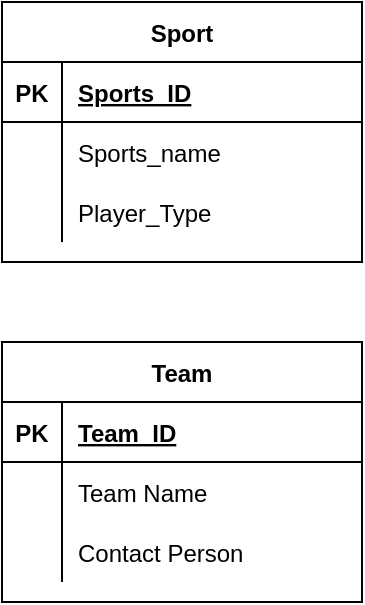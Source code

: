 <mxfile version="20.3.0" type="device"><diagram id="uSOoXHXPkZgakDW4Szpo" name="Page-1"><mxGraphModel dx="626" dy="425" grid="1" gridSize="10" guides="1" tooltips="1" connect="1" arrows="1" fold="1" page="1" pageScale="1" pageWidth="850" pageHeight="1100" math="0" shadow="0"><root><mxCell id="0"/><mxCell id="1" parent="0"/><mxCell id="U_4BdjpxmSJrdl3V7Xwv-1" value="Sport" style="shape=table;startSize=30;container=1;collapsible=1;childLayout=tableLayout;fixedRows=1;rowLines=0;fontStyle=1;align=center;resizeLast=1;" vertex="1" parent="1"><mxGeometry x="90" y="30" width="180" height="130" as="geometry"/></mxCell><mxCell id="U_4BdjpxmSJrdl3V7Xwv-2" value="" style="shape=tableRow;horizontal=0;startSize=0;swimlaneHead=0;swimlaneBody=0;fillColor=none;collapsible=0;dropTarget=0;points=[[0,0.5],[1,0.5]];portConstraint=eastwest;top=0;left=0;right=0;bottom=1;" vertex="1" parent="U_4BdjpxmSJrdl3V7Xwv-1"><mxGeometry y="30" width="180" height="30" as="geometry"/></mxCell><mxCell id="U_4BdjpxmSJrdl3V7Xwv-3" value="PK" style="shape=partialRectangle;connectable=0;fillColor=none;top=0;left=0;bottom=0;right=0;fontStyle=1;overflow=hidden;" vertex="1" parent="U_4BdjpxmSJrdl3V7Xwv-2"><mxGeometry width="30" height="30" as="geometry"><mxRectangle width="30" height="30" as="alternateBounds"/></mxGeometry></mxCell><mxCell id="U_4BdjpxmSJrdl3V7Xwv-4" value="Sports_ID" style="shape=partialRectangle;connectable=0;fillColor=none;top=0;left=0;bottom=0;right=0;align=left;spacingLeft=6;fontStyle=5;overflow=hidden;" vertex="1" parent="U_4BdjpxmSJrdl3V7Xwv-2"><mxGeometry x="30" width="150" height="30" as="geometry"><mxRectangle width="150" height="30" as="alternateBounds"/></mxGeometry></mxCell><mxCell id="U_4BdjpxmSJrdl3V7Xwv-5" value="" style="shape=tableRow;horizontal=0;startSize=0;swimlaneHead=0;swimlaneBody=0;fillColor=none;collapsible=0;dropTarget=0;points=[[0,0.5],[1,0.5]];portConstraint=eastwest;top=0;left=0;right=0;bottom=0;" vertex="1" parent="U_4BdjpxmSJrdl3V7Xwv-1"><mxGeometry y="60" width="180" height="30" as="geometry"/></mxCell><mxCell id="U_4BdjpxmSJrdl3V7Xwv-6" value="" style="shape=partialRectangle;connectable=0;fillColor=none;top=0;left=0;bottom=0;right=0;editable=1;overflow=hidden;" vertex="1" parent="U_4BdjpxmSJrdl3V7Xwv-5"><mxGeometry width="30" height="30" as="geometry"><mxRectangle width="30" height="30" as="alternateBounds"/></mxGeometry></mxCell><mxCell id="U_4BdjpxmSJrdl3V7Xwv-7" value="Sports_name" style="shape=partialRectangle;connectable=0;fillColor=none;top=0;left=0;bottom=0;right=0;align=left;spacingLeft=6;overflow=hidden;" vertex="1" parent="U_4BdjpxmSJrdl3V7Xwv-5"><mxGeometry x="30" width="150" height="30" as="geometry"><mxRectangle width="150" height="30" as="alternateBounds"/></mxGeometry></mxCell><mxCell id="U_4BdjpxmSJrdl3V7Xwv-8" value="" style="shape=tableRow;horizontal=0;startSize=0;swimlaneHead=0;swimlaneBody=0;fillColor=none;collapsible=0;dropTarget=0;points=[[0,0.5],[1,0.5]];portConstraint=eastwest;top=0;left=0;right=0;bottom=0;" vertex="1" parent="U_4BdjpxmSJrdl3V7Xwv-1"><mxGeometry y="90" width="180" height="30" as="geometry"/></mxCell><mxCell id="U_4BdjpxmSJrdl3V7Xwv-9" value="" style="shape=partialRectangle;connectable=0;fillColor=none;top=0;left=0;bottom=0;right=0;editable=1;overflow=hidden;" vertex="1" parent="U_4BdjpxmSJrdl3V7Xwv-8"><mxGeometry width="30" height="30" as="geometry"><mxRectangle width="30" height="30" as="alternateBounds"/></mxGeometry></mxCell><mxCell id="U_4BdjpxmSJrdl3V7Xwv-10" value="Player_Type" style="shape=partialRectangle;connectable=0;fillColor=none;top=0;left=0;bottom=0;right=0;align=left;spacingLeft=6;overflow=hidden;" vertex="1" parent="U_4BdjpxmSJrdl3V7Xwv-8"><mxGeometry x="30" width="150" height="30" as="geometry"><mxRectangle width="150" height="30" as="alternateBounds"/></mxGeometry></mxCell><mxCell id="U_4BdjpxmSJrdl3V7Xwv-14" value="Team" style="shape=table;startSize=30;container=1;collapsible=1;childLayout=tableLayout;fixedRows=1;rowLines=0;fontStyle=1;align=center;resizeLast=1;" vertex="1" parent="1"><mxGeometry x="90" y="200" width="180" height="130" as="geometry"/></mxCell><mxCell id="U_4BdjpxmSJrdl3V7Xwv-15" value="" style="shape=tableRow;horizontal=0;startSize=0;swimlaneHead=0;swimlaneBody=0;fillColor=none;collapsible=0;dropTarget=0;points=[[0,0.5],[1,0.5]];portConstraint=eastwest;top=0;left=0;right=0;bottom=1;" vertex="1" parent="U_4BdjpxmSJrdl3V7Xwv-14"><mxGeometry y="30" width="180" height="30" as="geometry"/></mxCell><mxCell id="U_4BdjpxmSJrdl3V7Xwv-16" value="PK" style="shape=partialRectangle;connectable=0;fillColor=none;top=0;left=0;bottom=0;right=0;fontStyle=1;overflow=hidden;" vertex="1" parent="U_4BdjpxmSJrdl3V7Xwv-15"><mxGeometry width="30" height="30" as="geometry"><mxRectangle width="30" height="30" as="alternateBounds"/></mxGeometry></mxCell><mxCell id="U_4BdjpxmSJrdl3V7Xwv-17" value="Team_ID" style="shape=partialRectangle;connectable=0;fillColor=none;top=0;left=0;bottom=0;right=0;align=left;spacingLeft=6;fontStyle=5;overflow=hidden;" vertex="1" parent="U_4BdjpxmSJrdl3V7Xwv-15"><mxGeometry x="30" width="150" height="30" as="geometry"><mxRectangle width="150" height="30" as="alternateBounds"/></mxGeometry></mxCell><mxCell id="U_4BdjpxmSJrdl3V7Xwv-18" value="" style="shape=tableRow;horizontal=0;startSize=0;swimlaneHead=0;swimlaneBody=0;fillColor=none;collapsible=0;dropTarget=0;points=[[0,0.5],[1,0.5]];portConstraint=eastwest;top=0;left=0;right=0;bottom=0;" vertex="1" parent="U_4BdjpxmSJrdl3V7Xwv-14"><mxGeometry y="60" width="180" height="30" as="geometry"/></mxCell><mxCell id="U_4BdjpxmSJrdl3V7Xwv-19" value="" style="shape=partialRectangle;connectable=0;fillColor=none;top=0;left=0;bottom=0;right=0;editable=1;overflow=hidden;" vertex="1" parent="U_4BdjpxmSJrdl3V7Xwv-18"><mxGeometry width="30" height="30" as="geometry"><mxRectangle width="30" height="30" as="alternateBounds"/></mxGeometry></mxCell><mxCell id="U_4BdjpxmSJrdl3V7Xwv-20" value="Team Name   " style="shape=partialRectangle;connectable=0;fillColor=none;top=0;left=0;bottom=0;right=0;align=left;spacingLeft=6;overflow=hidden;" vertex="1" parent="U_4BdjpxmSJrdl3V7Xwv-18"><mxGeometry x="30" width="150" height="30" as="geometry"><mxRectangle width="150" height="30" as="alternateBounds"/></mxGeometry></mxCell><mxCell id="U_4BdjpxmSJrdl3V7Xwv-21" value="" style="shape=tableRow;horizontal=0;startSize=0;swimlaneHead=0;swimlaneBody=0;fillColor=none;collapsible=0;dropTarget=0;points=[[0,0.5],[1,0.5]];portConstraint=eastwest;top=0;left=0;right=0;bottom=0;" vertex="1" parent="U_4BdjpxmSJrdl3V7Xwv-14"><mxGeometry y="90" width="180" height="30" as="geometry"/></mxCell><mxCell id="U_4BdjpxmSJrdl3V7Xwv-22" value="" style="shape=partialRectangle;connectable=0;fillColor=none;top=0;left=0;bottom=0;right=0;editable=1;overflow=hidden;" vertex="1" parent="U_4BdjpxmSJrdl3V7Xwv-21"><mxGeometry width="30" height="30" as="geometry"><mxRectangle width="30" height="30" as="alternateBounds"/></mxGeometry></mxCell><mxCell id="U_4BdjpxmSJrdl3V7Xwv-23" value="Contact Person" style="shape=partialRectangle;connectable=0;fillColor=none;top=0;left=0;bottom=0;right=0;align=left;spacingLeft=6;overflow=hidden;" vertex="1" parent="U_4BdjpxmSJrdl3V7Xwv-21"><mxGeometry x="30" width="150" height="30" as="geometry"><mxRectangle width="150" height="30" as="alternateBounds"/></mxGeometry></mxCell></root></mxGraphModel></diagram></mxfile>